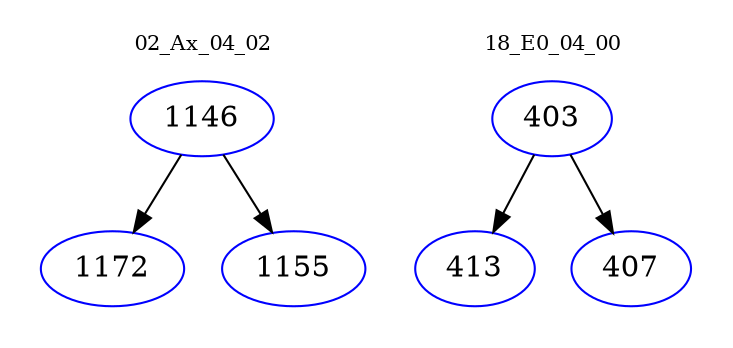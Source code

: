 digraph{
subgraph cluster_0 {
color = white
label = "02_Ax_04_02";
fontsize=10;
T0_1146 [label="1146", color="blue"]
T0_1146 -> T0_1172 [color="black"]
T0_1172 [label="1172", color="blue"]
T0_1146 -> T0_1155 [color="black"]
T0_1155 [label="1155", color="blue"]
}
subgraph cluster_1 {
color = white
label = "18_E0_04_00";
fontsize=10;
T1_403 [label="403", color="blue"]
T1_403 -> T1_413 [color="black"]
T1_413 [label="413", color="blue"]
T1_403 -> T1_407 [color="black"]
T1_407 [label="407", color="blue"]
}
}

